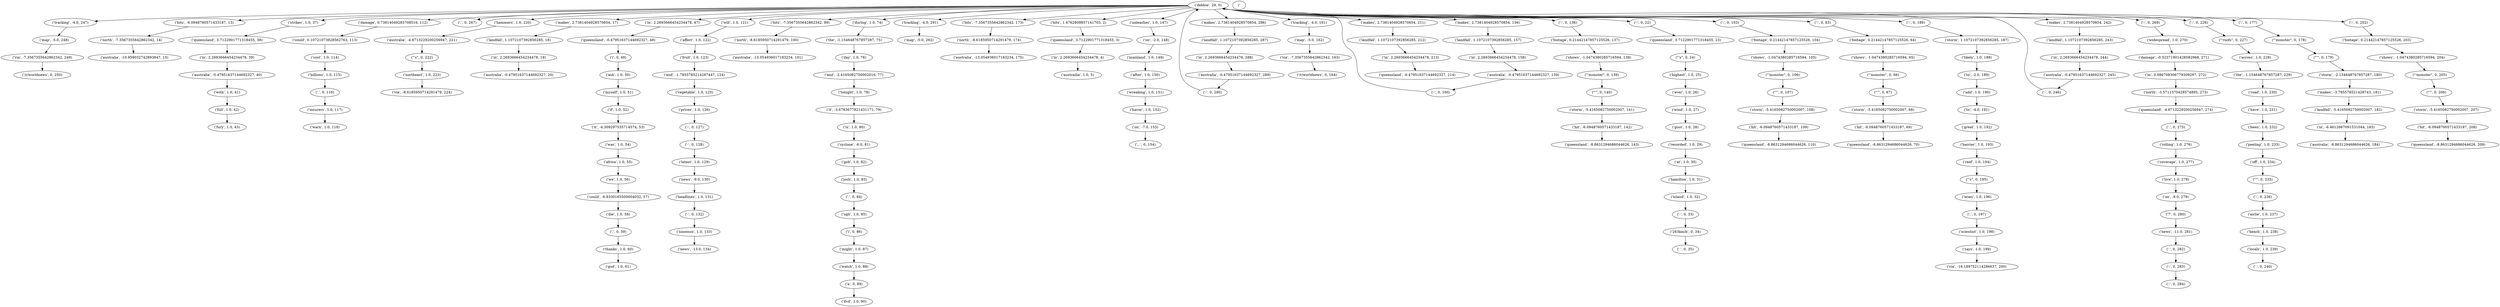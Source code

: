 strict digraph "" {
"('hamilton', 1.0, 31)";
"('and', -2.4165082750002016, 77)";
"('";
"('mainland', 1.0, 149)";
"('263km/h', 0, 34)";
"('tracking', -4.0, 247)";
"('map', -5.0, 292)";
"('.', 0, 35)";
"('island', 1.0, 32)";
"('queensland', -8.8631294686044626, 70)";
"('hits', -6.0948760571433187, 13)";
"('australia', -13.054936017183234, 101)";
"('-', 0, 132)";
"('queensland', 3.7122901771318455, 23)";
"('australia', -13.054936017183234, 175)";
"('australia', -8.8631294686044626, 184)";
"('australia', -0.47951637144692327, 289)";
"('";
"('damage', -0.52371901428582968, 271)";
"('with', 1.0, 41)";
"('strikes', 1.0, 37)";
"('to', -4.0, 191)";
"('shows', -1.0474380285716594, 204)";
"('fruit', 1.0, 123)";
"(\"'\", 0, 67)";
"('across', 1.0, 228)";
"('beach', 1.0, 238)";
"('thanks', 1.0, 60)";
"('.', 0, 84)";
"('landfall', 1.1072107392856285, 18)";
"('7', 0, 280)";
"('.', 0, 240)";
"('day', 1.0, 76)";
"('australia', -4.6713229200256947, 221)";
"('storm', -5.4165082750002007, 108)";
"('wreaking', 1.0, 151)";
"('might', 1.0, 87)";
"('it', -3.6783677821431171, 79)";
"('die', 1.0, 58)";
"('myself', 1.0, 51)";
"('landfall', 1.1072107392856285, 212)";
"('a', 0, 89)";
"('ever', 1.0, 26)";
"('damage', 0.73814049285708516, 112)";
"('shows', -1.0474380285716594, 138)";
"('tonight', 1.0, 78)";
"('.', 0, 267)";
"('barrier', 1.0, 193)";
"('africa', 1.0, 55)";
"('";
"('been', 1.0, 232)";
"('full', 1.0, 42)";
"('in', 2.2693666454234478, 19)";
"('north', -8.6185950714291479, 100)";
"('";
"('woes', 1.0, 196)";
"('austrailia', 1.0, 5)";
"('airlie', 1.0, 237)";
"(\"'\", 0, 140)";
"('scientist', 1.0, 198)";
"('northeast', 1.0, 223)";
"(';', 0, 283)";
"('makes', 2.7381404928570854, 286)";
"(\"'monster\", 0, 205)";
"('queensland', -8.8631294686044626, 143)";
"(\"'roofs\", 0, 227)";
"('storm', 1.1072107392856285, 187)";
"('landfall', 1.1072107392856285, 243)";
"('latest', 1.0, 129)";
"('queensland', 3.7122901771318455, 38)";
"('.', 0, 275)";
"(\"'monster\", 0, 139)";
"(\"'monster\", 0, 66)";
"('via', -16.189752114286637, 200)";
"('the', -1.154648767857287, 229)";
"('queensland', 3.7122901771318455, 3)";
"('";
"('footage', 0.21442147857125526, 64)";
"(\"'s\", 0, 222)";
"('australia', -0.47951637144692327, 20)";
"('/r/worldnews', 0, 164)";
"('.', 0, 59)";
"('prices', 1.0, 126)";
"('queensland', -8.8631294686044626, 110)";
"('news', -11.0, 281)";
"('insurers', 1.0, 117)";
"('map', -5.0, 248)";
"('makes', 2.7381404928570854, 17)";
"('and', -1.7855785214287447, 124)";
"('via', -8.6185950714291479, 224)";
"('cost', 1.0, 114)";
"(\"'\", 0, 179)";
"('is', 1.0, 80)";
"('";
"(\"'\", 0, 206)";
"('";
"(\"'\", 0, 235)";
"('news', -13.0, 134)";
"('josh', 1.0, 83)";
"('shows', -1.0474380285716594, 65)";
"('i', 0, 49)";
"('debbie', 29, 0)";
"('-', 0, 160)";
"('at', 1.0, 30)";
"('hit', -6.0948760571433187, 109)";
"(',', 0, 116)";
"('i', 0, 86)";
"('via', -7.3567355642862342, 163)";
"('/r/worldnews', 0, 250)";
"('queensland', -0.47951637144692327, 48)";
"('north', -8.6185950714291479, 174)";
"('storm', -5.4165082750002007, 68)";
"('it', -4.309297535714574, 53)";
"('north', -7.3567355642862342, 14)";
"('in', 2.2693666454234478, 4)";
"('gob', 1.0, 82)";
"('in', 2.2693666454234478, 39)";
"('hit', -6.0948760571433187, 142)";
"('hammers', 1.0, 220)";
"('queensland', -8.8631294686044626, 209)";
"(',', 0, 197)";
"('havoc', 1.0, 152)";
"('";
"('in', 2.2693666454234478, 158)";
"('if', 1.0, 52)";
"('after', 1.0, 150)";
"('coverage', 1.0, 277)";
"('makes', 2.7381404928570854, 156)";
"('great', 1.0, 192)";
"('hit', -6.0948760571433187, 69)";
"('rolling', 1.0, 276)";
"('reef', 1.0, 194)";
"('gust', 1.0, 28)";
"('in', 2.2693666454234478, 288)";
"('live', 1.0, 278)";
"('australia', -0.47951637144692327, 40)";
"('locals', 1.0, 239)";
"('hits', -7.3567355642862342, 99)";
"('in', 2.2693666454234478, 47)";
"('australia', -0.47951637144692327, 159)";
"('tracking', -4.0, 291)";
"(\"'s\", 0, 24)";
"('could', -6.8330165500004032, 57)";
"('the', -1.154648767857287, 75)";
"('on', -9.0, 279)";
"(\"'\", 0, 107)";
"('road', 1.0, 230)";
"('landfall', 1.1072107392856285, 157)";
"('vegetable', 1.0, 125)";
"('on', -7.0, 153)";
"('peeling', 1.0, 233)";
"('";
"('hits', -7.3567355642862342, 173)";
"('hits', 1.4762809857141703, 2)";
"('likely', 1.0, 188)";
"('was', 1.0, 54)";
"('-', 0, 33)";
"('highest', 1.0, 25)";
"('watch', 1.0, 88)";
"('via', -7.3567355642862342, 249)";
"('-', 0, 290)";
"('storm', -5.4165082750002007, 141)";
"('will', 1.0, 121)";
"('have', 1.0, 231)";
"('storm', -2.154648767857287, 180)";
"('queensland', -0.47951637144692327, 214)";
"('dvd', 1.0, 90)";
"('queensland', -4.6713229200256947, 274)";
"('wind', 1.0, 27)";
"('during', 1.0, 74)";
"('landfall', -5.4165082750002007, 182)";
"(\"'monster\", 0, 178)";
"('unleashes', 1.0, 147)";
"('headlines', 1.0, 131)";
"('australia', -10.959032742893847, 15)";
"('footage', 0.21442147857125526, 104)";
"('on', -2.0, 148)";
"('fury', 1.0, 43)";
"('australia', -0.47951637144692327, 245)";
"(';', 0, 284)";
"('in', 2.2693666454234478, 213)";
"('storm', -5.4165082750002007, 207)";
"('could', 0.10721073928562763, 113)";
"('says', 1.0, 199)";
"('god', 1.0, 61)";
"('affect', 1.0, 122)";
"('tracking', -4.0, 161)";
"('add', 1.0, 190)";
"('map', -5.0, 162)";
"('";
"('footage', 0.21442147857125526, 137)";
"('shows', -1.0474380285716594, 105)";
"('ask', 1.0, 50)";
"('-', 0, 246)";
"('in', -6.4612667091531044, 183)";
"('ugh', 1.0, 85)";
"(\"'s\", 0, 195)";
"('";
"('widespread', 1.0, 270)";
"('in', 2.2693666454234478, 244)";
"('news', -9.0, 130)";
"('makes', 2.7381404928570854, 242)";
"('cyclone', -6.0, 81)";
"('in', 0.086708306779309297, 272)";
"('to', -2.0, 189)";
"('billions', 1.0, 115)";
"('.', 0, 282)";
"('landfall', 1.1072107392856285, 287)";
"('recorded', 1.0, 29)";
"('we', 1.0, 56)";
"('footage', 0.21442147857125526, 203)";
"('...', 0, 154)";
"('hit', -6.0948760571433187, 208)";
"('makes', -3.785578521428743, 181)";
"('makes', 2.7381404928570854, 211)";
"('warn', 1.0, 118)";
"('north', -3.5711570428574895, 273)";
"('ninemsn', 1.0, 133)";
"(\"'monster\", 0, 106)";
"('-', 0, 128)";
"('off', 1.0, 234)";
"('hamilton', 1.0, 31)" -> "('island', 1.0, 32)";
"('and', -2.4165082750002016, 77)" -> "('tonight', 1.0, 78)";
"(':', 0, 136)" -> "('footage', 0.21442147857125526, 137)";
"('mainland', 1.0, 149)" -> "('after', 1.0, 150)";
"('263km/h', 0, 34)" -> "('.', 0, 35)";
"('tracking', -4.0, 247)" -> "('map', -5.0, 248)";
"('island', 1.0, 32)" -> "('-', 0, 33)";
"('hits', -6.0948760571433187, 13)" -> "('north', -7.3567355642862342, 14)";
"('-', 0, 132)" -> "('ninemsn', 1.0, 133)";
"('queensland', 3.7122901771318455, 23)" -> "(\"'s\", 0, 24)";
"('australia', -0.47951637144692327, 289)" -> "('-', 0, 290)";
"(':', 0, 22)" -> "('queensland', 3.7122901771318455, 23)";
"('damage', -0.52371901428582968, 271)" -> "('in', 0.086708306779309297, 272)";
"('with', 1.0, 41)" -> "('full', 1.0, 42)";
"('strikes', 1.0, 37)" -> "('queensland', 3.7122901771318455, 38)";
"('to', -4.0, 191)" -> "('great', 1.0, 192)";
"('shows', -1.0474380285716594, 204)" -> "(\"'monster\", 0, 205)";
"('fruit', 1.0, 123)" -> "('and', -1.7855785214287447, 124)";
"(\"'\", 0, 67)" -> "('storm', -5.4165082750002007, 68)";
"('across', 1.0, 228)" -> "('the', -1.154648767857287, 229)";
"('beach', 1.0, 238)" -> "('locals', 1.0, 239)";
"('thanks', 1.0, 60)" -> "('god', 1.0, 61)";
"('.', 0, 84)" -> "('ugh', 1.0, 85)";
"('landfall', 1.1072107392856285, 18)" -> "('in', 2.2693666454234478, 19)";
"('7', 0, 280)" -> "('news', -11.0, 281)";
"('day', 1.0, 76)" -> "('and', -2.4165082750002016, 77)";
"('australia', -4.6713229200256947, 221)" -> "(\"'s\", 0, 222)";
"('storm', -5.4165082750002007, 108)" -> "('hit', -6.0948760571433187, 109)";
"('wreaking', 1.0, 151)" -> "('havoc', 1.0, 152)";
"('might', 1.0, 87)" -> "('watch', 1.0, 88)";
"('it', -3.6783677821431171, 79)" -> "('is', 1.0, 80)";
"('die', 1.0, 58)" -> "('.', 0, 59)";
"('myself', 1.0, 51)" -> "('if', 1.0, 52)";
"('landfall', 1.1072107392856285, 212)" -> "('in', 2.2693666454234478, 213)";
"('a', 0, 89)" -> "('dvd', 1.0, 90)";
"('ever', 1.0, 26)" -> "('wind', 1.0, 27)";
"('damage', 0.73814049285708516, 112)" -> "('could', 0.10721073928562763, 113)";
"('shows', -1.0474380285716594, 138)" -> "(\"'monster\", 0, 139)";
"('tonight', 1.0, 78)" -> "('it', -3.6783677821431171, 79)";
"('barrier', 1.0, 193)" -> "('reef', 1.0, 194)";
"('africa', 1.0, 55)" -> "('we', 1.0, 56)";
"(':', 0, 103)" -> "('footage', 0.21442147857125526, 104)";
"('been', 1.0, 232)" -> "('peeling', 1.0, 233)";
"('full', 1.0, 42)" -> "('fury', 1.0, 43)";
"('in', 2.2693666454234478, 19)" -> "('australia', -0.47951637144692327, 20)";
"('north', -8.6185950714291479, 100)" -> "('australia', -13.054936017183234, 101)";
"(':', 0, 63)" -> "('footage', 0.21442147857125526, 64)";
"('woes', 1.0, 196)" -> "(',', 0, 197)";
"('airlie', 1.0, 237)" -> "('beach', 1.0, 238)";
"(\"'\", 0, 140)" -> "('storm', -5.4165082750002007, 141)";
"('scientist', 1.0, 198)" -> "('says', 1.0, 199)";
"('northeast', 1.0, 223)" -> "('via', -8.6185950714291479, 224)";
"(';', 0, 283)" -> "(';', 0, 284)";
"('makes', 2.7381404928570854, 286)" -> "('landfall', 1.1072107392856285, 287)";
"(\"'monster\", 0, 205)" -> "(\"'\", 0, 206)";
"(\"'roofs\", 0, 227)" -> "('across', 1.0, 228)";
"('storm', 1.1072107392856285, 187)" -> "('likely', 1.0, 188)";
"('landfall', 1.1072107392856285, 243)" -> "('in', 2.2693666454234478, 244)";
"('latest', 1.0, 129)" -> "('news', -9.0, 130)";
"('queensland', 3.7122901771318455, 38)" -> "('in', 2.2693666454234478, 39)";
"('.', 0, 275)" -> "('rolling', 1.0, 276)";
"(\"'monster\", 0, 139)" -> "(\"'\", 0, 140)";
"(\"'monster\", 0, 66)" -> "(\"'\", 0, 67)";
"('the', -1.154648767857287, 229)" -> "('road', 1.0, 230)";
"('queensland', 3.7122901771318455, 3)" -> "('in', 2.2693666454234478, 4)";
"(':', 0, 186)" -> "('storm', 1.1072107392856285, 187)";
"('footage', 0.21442147857125526, 64)" -> "('shows', -1.0474380285716594, 65)";
"(\"'s\", 0, 222)" -> "('northeast', 1.0, 223)";
"('.', 0, 59)" -> "('thanks', 1.0, 60)";
"('prices', 1.0, 126)" -> "(':', 0, 127)";
"('news', -11.0, 281)" -> "('.', 0, 282)";
"('insurers', 1.0, 117)" -> "('warn', 1.0, 118)";
"('map', -5.0, 248)" -> "('via', -7.3567355642862342, 249)";
"('makes', 2.7381404928570854, 17)" -> "('landfall', 1.1072107392856285, 18)";
"('and', -1.7855785214287447, 124)" -> "('vegetable', 1.0, 125)";
"('cost', 1.0, 114)" -> "('billions', 1.0, 115)";
"(\"'\", 0, 179)" -> "('storm', -2.154648767857287, 180)";
"('is', 1.0, 80)" -> "('cyclone', -6.0, 81)";
"(':', 0, 236)" -> "('airlie', 1.0, 237)";
"(\"'\", 0, 206)" -> "('storm', -5.4165082750002007, 207)";
"(':', 0, 269)" -> "('widespread', 1.0, 270)";
"(\"'\", 0, 235)" -> "(':', 0, 236)";
"('josh', 1.0, 83)" -> "('.', 0, 84)";
"('shows', -1.0474380285716594, 65)" -> "(\"'monster\", 0, 66)";
"('i', 0, 49)" -> "('ask', 1.0, 50)";
"('debbie', 29, 0)" -> "('during', 1.0, 74)";
"('debbie', 29, 0)" -> "('unleashes', 1.0, 147)";
"('debbie', 29, 0)" -> "(':', 0, 63)";
"('debbie', 29, 0)" -> "(':', 0, 136)";
"('debbie', 29, 0)" -> "('tracking', -4.0, 291)";
"('debbie', 29, 0)" -> "('tracking', -4.0, 247)";
"('debbie', 29, 0)" -> "('makes', 2.7381404928570854, 242)";
"('debbie', 29, 0)" -> "(':', 0, 226)";
"('debbie', 29, 0)" -> "('makes', 2.7381404928570854, 286)";
"('debbie', 29, 0)" -> "('hits', -6.0948760571433187, 13)";
"('debbie', 29, 0)" -> "('hammers', 1.0, 220)";
"('debbie', 29, 0)" -> "('.', 0, 267)";
"('debbie', 29, 0)" -> "('hits', -7.3567355642862342, 173)";
"('debbie', 29, 0)" -> "('makes', 2.7381404928570854, 156)";
"('debbie', 29, 0)" -> "('in', 2.2693666454234478, 47)";
"('debbie', 29, 0)" -> "(':', 0, 269)";
"('debbie', 29, 0)" -> "(':', 0, 22)";
"('debbie', 29, 0)" -> "('damage', 0.73814049285708516, 112)";
"('debbie', 29, 0)" -> "(':', 0, 177)";
"('debbie', 29, 0)" -> "(':', 0, 186)";
"('debbie', 29, 0)" -> "(':', 0, 103)";
"('debbie', 29, 0)" -> "('strikes', 1.0, 37)";
"('debbie', 29, 0)" -> "('makes', 2.7381404928570854, 211)";
"('debbie', 29, 0)" -> "('tracking', -4.0, 161)";
"('debbie', 29, 0)" -> "('will', 1.0, 121)";
"('debbie', 29, 0)" -> "(':', 0, 202)";
"('debbie', 29, 0)" -> "('hits', -7.3567355642862342, 99)";
"('debbie', 29, 0)" -> "('hits', 1.4762809857141703, 2)";
"('debbie', 29, 0)" -> "('makes', 2.7381404928570854, 17)";
"('-', 0, 160)" -> "('debbie', 29, 0)";
"('at', 1.0, 30)" -> "('hamilton', 1.0, 31)";
"('hit', -6.0948760571433187, 109)" -> "('queensland', -8.8631294686044626, 110)";
"(',', 0, 116)" -> "('insurers', 1.0, 117)";
"('i', 0, 86)" -> "('might', 1.0, 87)";
"('via', -7.3567355642862342, 163)" -> "('/r/worldnews', 0, 164)";
"('queensland', -0.47951637144692327, 48)" -> "('i', 0, 49)";
"('north', -8.6185950714291479, 174)" -> "('australia', -13.054936017183234, 175)";
"('storm', -5.4165082750002007, 68)" -> "('hit', -6.0948760571433187, 69)";
"('it', -4.309297535714574, 53)" -> "('was', 1.0, 54)";
"('north', -7.3567355642862342, 14)" -> "('australia', -10.959032742893847, 15)";
"('in', 2.2693666454234478, 4)" -> "('austrailia', 1.0, 5)";
"('gob', 1.0, 82)" -> "('josh', 1.0, 83)";
"('in', 2.2693666454234478, 39)" -> "('australia', -0.47951637144692327, 40)";
"('hit', -6.0948760571433187, 142)" -> "('queensland', -8.8631294686044626, 143)";
"('hammers', 1.0, 220)" -> "('australia', -4.6713229200256947, 221)";
"(',', 0, 197)" -> "('scientist', 1.0, 198)";
"('havoc', 1.0, 152)" -> "('on', -7.0, 153)";
"(':', 0, 226)" -> "(\"'roofs\", 0, 227)";
"('in', 2.2693666454234478, 158)" -> "('australia', -0.47951637144692327, 159)";
"('if', 1.0, 52)" -> "('it', -4.309297535714574, 53)";
"('after', 1.0, 150)" -> "('wreaking', 1.0, 151)";
"('coverage', 1.0, 277)" -> "('live', 1.0, 278)";
"('makes', 2.7381404928570854, 156)" -> "('landfall', 1.1072107392856285, 157)";
"('great', 1.0, 192)" -> "('barrier', 1.0, 193)";
"('hit', -6.0948760571433187, 69)" -> "('queensland', -8.8631294686044626, 70)";
"('rolling', 1.0, 276)" -> "('coverage', 1.0, 277)";
"('reef', 1.0, 194)" -> "(\"'s\", 0, 195)";
"('gust', 1.0, 28)" -> "('recorded', 1.0, 29)";
"('in', 2.2693666454234478, 288)" -> "('australia', -0.47951637144692327, 289)";
"('live', 1.0, 278)" -> "('on', -9.0, 279)";
"('australia', -0.47951637144692327, 40)" -> "('with', 1.0, 41)";
"('locals', 1.0, 239)" -> "('.', 0, 240)";
"('hits', -7.3567355642862342, 99)" -> "('north', -8.6185950714291479, 100)";
"('in', 2.2693666454234478, 47)" -> "('queensland', -0.47951637144692327, 48)";
"('australia', -0.47951637144692327, 159)" -> "('-', 0, 160)";
"('tracking', -4.0, 291)" -> "('map', -5.0, 292)";
"(\"'s\", 0, 24)" -> "('highest', 1.0, 25)";
"('could', -6.8330165500004032, 57)" -> "('die', 1.0, 58)";
"('the', -1.154648767857287, 75)" -> "('day', 1.0, 76)";
"('on', -9.0, 279)" -> "('7', 0, 280)";
"(\"'\", 0, 107)" -> "('storm', -5.4165082750002007, 108)";
"('road', 1.0, 230)" -> "('have', 1.0, 231)";
"('landfall', 1.1072107392856285, 157)" -> "('in', 2.2693666454234478, 158)";
"('vegetable', 1.0, 125)" -> "('prices', 1.0, 126)";
"('on', -7.0, 153)" -> "('...', 0, 154)";
"('peeling', 1.0, 233)" -> "('off', 1.0, 234)";
"(':', 0, 177)" -> "(\"'monster\", 0, 178)";
"('hits', -7.3567355642862342, 173)" -> "('north', -8.6185950714291479, 174)";
"('hits', 1.4762809857141703, 2)" -> "('queensland', 3.7122901771318455, 3)";
"('likely', 1.0, 188)" -> "('to', -2.0, 189)";
"('was', 1.0, 54)" -> "('africa', 1.0, 55)";
"('-', 0, 33)" -> "('263km/h', 0, 34)";
"('highest', 1.0, 25)" -> "('ever', 1.0, 26)";
"('watch', 1.0, 88)" -> "('a', 0, 89)";
"('via', -7.3567355642862342, 249)" -> "('/r/worldnews', 0, 250)";
"('-', 0, 290)" -> "('debbie', 29, 0)";
"('storm', -5.4165082750002007, 141)" -> "('hit', -6.0948760571433187, 142)";
"('will', 1.0, 121)" -> "('affect', 1.0, 122)";
"('have', 1.0, 231)" -> "('been', 1.0, 232)";
"('storm', -2.154648767857287, 180)" -> "('makes', -3.785578521428743, 181)";
"('queensland', -4.6713229200256947, 274)" -> "('.', 0, 275)";
"('wind', 1.0, 27)" -> "('gust', 1.0, 28)";
"('during', 1.0, 74)" -> "('the', -1.154648767857287, 75)";
"('landfall', -5.4165082750002007, 182)" -> "('in', -6.4612667091531044, 183)";
"(\"'monster\", 0, 178)" -> "(\"'\", 0, 179)";
"('unleashes', 1.0, 147)" -> "('on', -2.0, 148)";
"('headlines', 1.0, 131)" -> "('-', 0, 132)";
"('footage', 0.21442147857125526, 104)" -> "('shows', -1.0474380285716594, 105)";
"('on', -2.0, 148)" -> "('mainland', 1.0, 149)";
"('australia', -0.47951637144692327, 245)" -> "('-', 0, 246)";
"('in', 2.2693666454234478, 213)" -> "('queensland', -0.47951637144692327, 214)";
"('storm', -5.4165082750002007, 207)" -> "('hit', -6.0948760571433187, 208)";
"('could', 0.10721073928562763, 113)" -> "('cost', 1.0, 114)";
"('says', 1.0, 199)" -> "('via', -16.189752114286637, 200)";
"('affect', 1.0, 122)" -> "('fruit', 1.0, 123)";
"('tracking', -4.0, 161)" -> "('map', -5.0, 162)";
"('add', 1.0, 190)" -> "('to', -4.0, 191)";
"('map', -5.0, 162)" -> "('via', -7.3567355642862342, 163)";
"(':', 0, 202)" -> "('footage', 0.21442147857125526, 203)";
"('footage', 0.21442147857125526, 137)" -> "('shows', -1.0474380285716594, 138)";
"('shows', -1.0474380285716594, 105)" -> "(\"'monster\", 0, 106)";
"('ask', 1.0, 50)" -> "('myself', 1.0, 51)";
"('-', 0, 246)" -> "('debbie', 29, 0)";
"('in', -6.4612667091531044, 183)" -> "('australia', -8.8631294686044626, 184)";
"('ugh', 1.0, 85)" -> "('i', 0, 86)";
"(\"'s\", 0, 195)" -> "('woes', 1.0, 196)";
"(':', 0, 127)" -> "('-', 0, 128)";
"('widespread', 1.0, 270)" -> "('damage', -0.52371901428582968, 271)";
"('in', 2.2693666454234478, 244)" -> "('australia', -0.47951637144692327, 245)";
"('news', -9.0, 130)" -> "('headlines', 1.0, 131)";
"('makes', 2.7381404928570854, 242)" -> "('landfall', 1.1072107392856285, 243)";
"('cyclone', -6.0, 81)" -> "('gob', 1.0, 82)";
"('in', 0.086708306779309297, 272)" -> "('north', -3.5711570428574895, 273)";
"('to', -2.0, 189)" -> "('add', 1.0, 190)";
"('billions', 1.0, 115)" -> "(',', 0, 116)";
"('.', 0, 282)" -> "(';', 0, 283)";
"('landfall', 1.1072107392856285, 287)" -> "('in', 2.2693666454234478, 288)";
"('recorded', 1.0, 29)" -> "('at', 1.0, 30)";
"('we', 1.0, 56)" -> "('could', -6.8330165500004032, 57)";
"('footage', 0.21442147857125526, 203)" -> "('shows', -1.0474380285716594, 204)";
"('hit', -6.0948760571433187, 208)" -> "('queensland', -8.8631294686044626, 209)";
"('makes', -3.785578521428743, 181)" -> "('landfall', -5.4165082750002007, 182)";
"('makes', 2.7381404928570854, 211)" -> "('landfall', 1.1072107392856285, 212)";
"('north', -3.5711570428574895, 273)" -> "('queensland', -4.6713229200256947, 274)";
"('ninemsn', 1.0, 133)" -> "('news', -13.0, 134)";
"(\"'monster\", 0, 106)" -> "(\"'\", 0, 107)";
"('-', 0, 128)" -> "('latest', 1.0, 129)";
"('off', 1.0, 234)" -> "(\"'\", 0, 235)";
}
